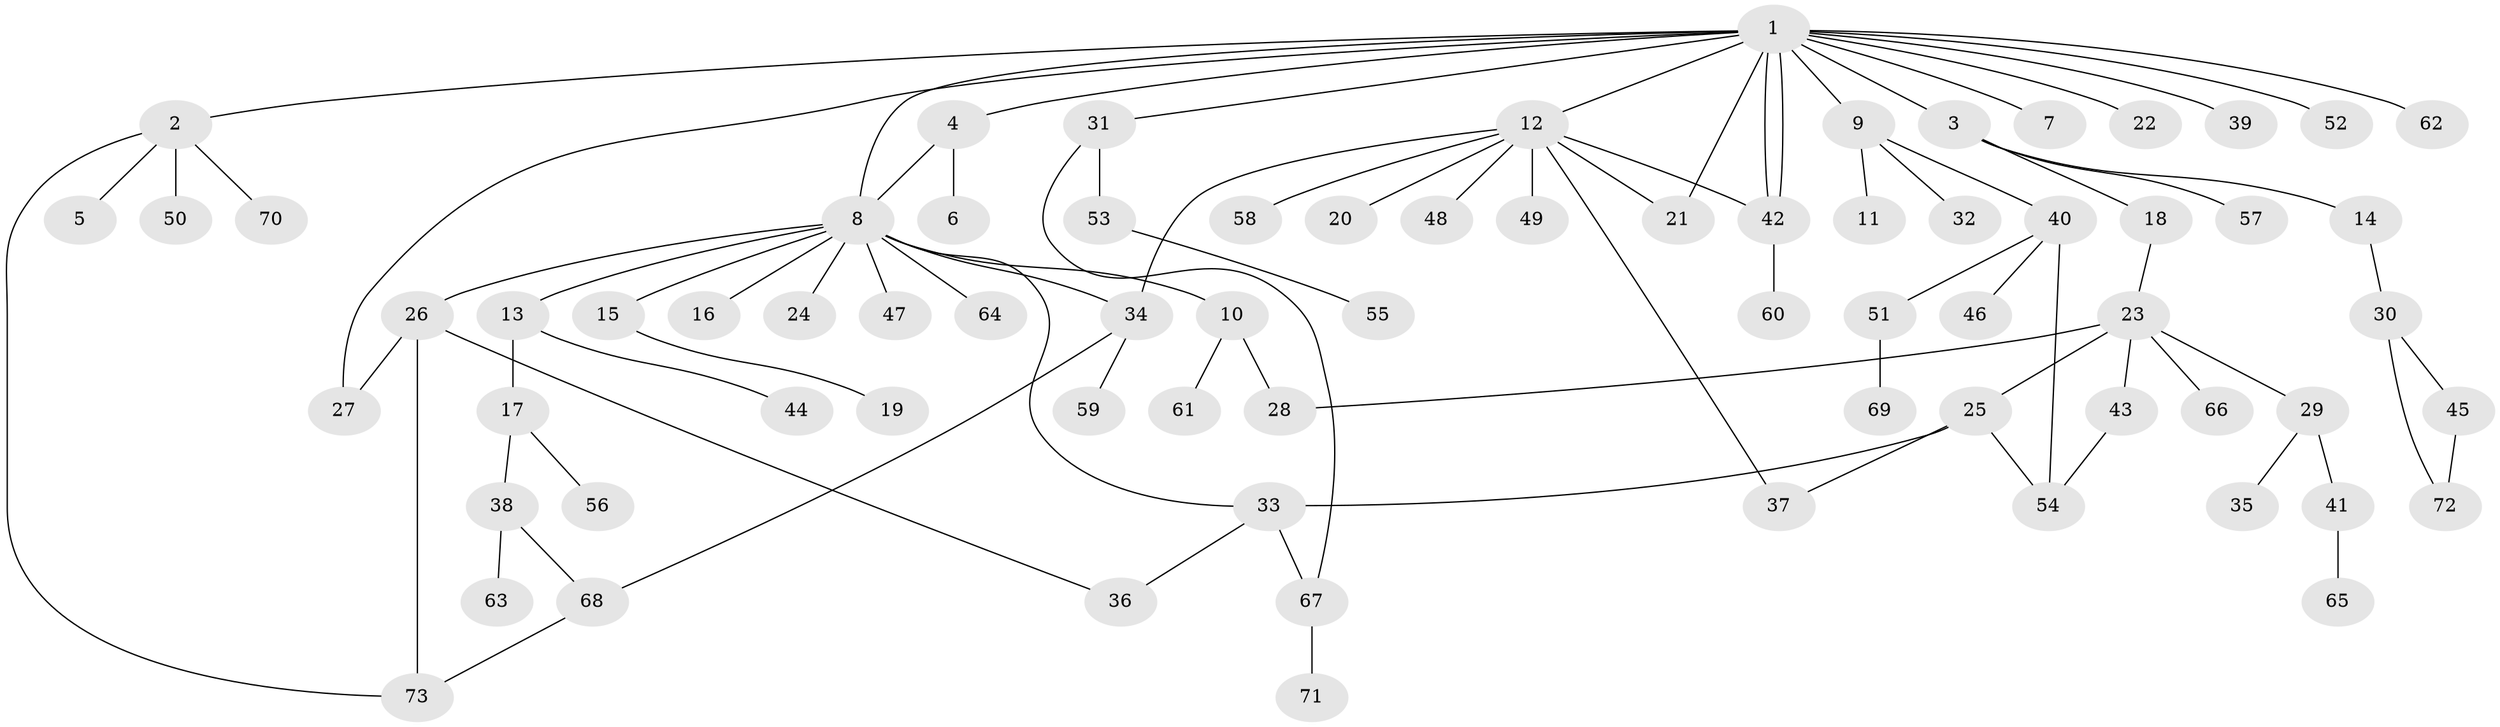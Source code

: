 // Generated by graph-tools (version 1.1) at 2025/11/02/27/25 16:11:15]
// undirected, 73 vertices, 89 edges
graph export_dot {
graph [start="1"]
  node [color=gray90,style=filled];
  1;
  2;
  3;
  4;
  5;
  6;
  7;
  8;
  9;
  10;
  11;
  12;
  13;
  14;
  15;
  16;
  17;
  18;
  19;
  20;
  21;
  22;
  23;
  24;
  25;
  26;
  27;
  28;
  29;
  30;
  31;
  32;
  33;
  34;
  35;
  36;
  37;
  38;
  39;
  40;
  41;
  42;
  43;
  44;
  45;
  46;
  47;
  48;
  49;
  50;
  51;
  52;
  53;
  54;
  55;
  56;
  57;
  58;
  59;
  60;
  61;
  62;
  63;
  64;
  65;
  66;
  67;
  68;
  69;
  70;
  71;
  72;
  73;
  1 -- 2;
  1 -- 3;
  1 -- 4;
  1 -- 7;
  1 -- 8;
  1 -- 9;
  1 -- 12;
  1 -- 21;
  1 -- 22;
  1 -- 27;
  1 -- 31;
  1 -- 39;
  1 -- 42;
  1 -- 42;
  1 -- 52;
  1 -- 62;
  2 -- 5;
  2 -- 50;
  2 -- 70;
  2 -- 73;
  3 -- 14;
  3 -- 18;
  3 -- 57;
  4 -- 6;
  4 -- 8;
  8 -- 10;
  8 -- 13;
  8 -- 15;
  8 -- 16;
  8 -- 24;
  8 -- 26;
  8 -- 33;
  8 -- 34;
  8 -- 47;
  8 -- 64;
  9 -- 11;
  9 -- 32;
  9 -- 40;
  10 -- 28;
  10 -- 61;
  12 -- 20;
  12 -- 21;
  12 -- 34;
  12 -- 37;
  12 -- 42;
  12 -- 48;
  12 -- 49;
  12 -- 58;
  13 -- 17;
  13 -- 44;
  14 -- 30;
  15 -- 19;
  17 -- 38;
  17 -- 56;
  18 -- 23;
  23 -- 25;
  23 -- 28;
  23 -- 29;
  23 -- 43;
  23 -- 66;
  25 -- 33;
  25 -- 37;
  25 -- 54;
  26 -- 27;
  26 -- 36;
  26 -- 73;
  29 -- 35;
  29 -- 41;
  30 -- 45;
  30 -- 72;
  31 -- 53;
  31 -- 67;
  33 -- 36;
  33 -- 67;
  34 -- 59;
  34 -- 68;
  38 -- 63;
  38 -- 68;
  40 -- 46;
  40 -- 51;
  40 -- 54;
  41 -- 65;
  42 -- 60;
  43 -- 54;
  45 -- 72;
  51 -- 69;
  53 -- 55;
  67 -- 71;
  68 -- 73;
}
